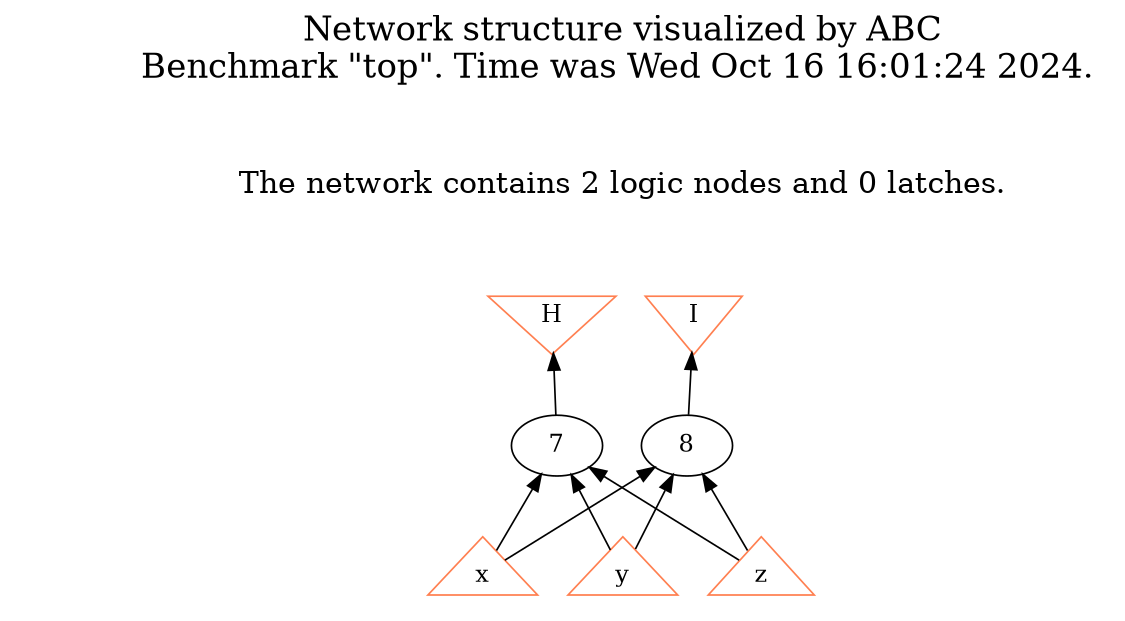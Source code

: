 # Network structure generated by ABC

digraph network {
size = "7.5,10";
center = true;
edge [dir = back];

{
  node [shape = plaintext];
  edge [style = invis];
  LevelTitle1 [label=""];
  LevelTitle2 [label=""];
  Level2 [label = ""];
  Level1 [label = ""];
  Level0 [label = ""];
  LevelTitle1 ->  LevelTitle2 ->  Level2 ->  Level1 ->  Level0;
}

{
  rank = same;
  LevelTitle1;
  title1 [shape=plaintext,
          fontsize=20,
          fontname = "Times-Roman",
          label="Network structure visualized by ABC\nBenchmark \"top\". Time was Wed Oct 16 16:01:24 2024. "
         ];
}

{
  rank = same;
  LevelTitle2;
  title2 [shape=plaintext,
          fontsize=18,
          fontname = "Times-Roman",
          label="The network contains 2 logic nodes and 0 latches.\n"
         ];
}

{
  rank = same;
  Level2;
  Node4 [label = "H", shape = invtriangle, color = coral, fillcolor = coral];
  Node5 [label = "I", shape = invtriangle, color = coral, fillcolor = coral];
}

{
  rank = same;
  Level1;
  Node7 [label = "7\n", shape = ellipse];
  Node8 [label = "8\n", shape = ellipse];
}

{
  rank = same;
  Level0;
  Node1 [label = "x", shape = triangle, color = coral, fillcolor = coral];
  Node2 [label = "y", shape = triangle, color = coral, fillcolor = coral];
  Node3 [label = "z", shape = triangle, color = coral, fillcolor = coral];
}

title1 -> title2 [style = invis];
title2 -> Node4 [style = invis];
title2 -> Node5 [style = invis];
Node4 -> Node5 [style = invis];
Node4 -> Node7 [style = solid];
Node5 -> Node8 [style = solid];
Node7 -> Node1 [style = solid];
Node7 -> Node2 [style = solid];
Node7 -> Node3 [style = solid];
Node8 -> Node1 [style = solid];
Node8 -> Node2 [style = solid];
Node8 -> Node3 [style = solid];
}

